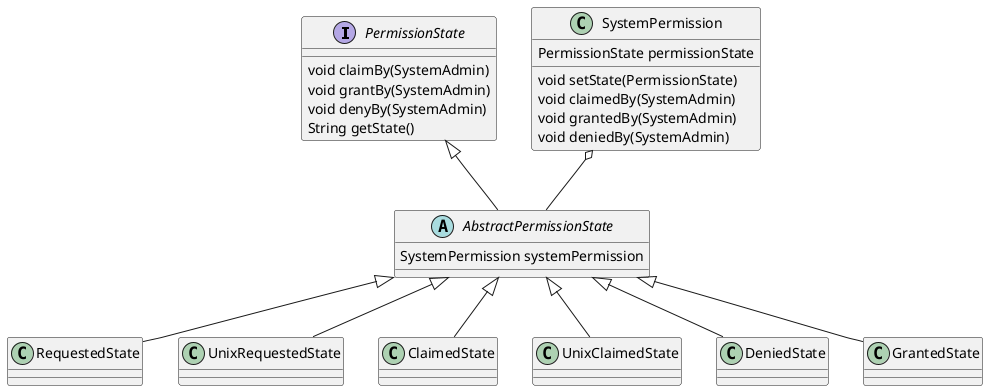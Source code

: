 @startuml

interface PermissionState
abstract AbstractPermissionState


PermissionState <|-- AbstractPermissionState
SystemPermission o-- AbstractPermissionState

AbstractPermissionState <|-- RequestedState
AbstractPermissionState <|-- UnixRequestedState
AbstractPermissionState <|-- ClaimedState
AbstractPermissionState <|-- UnixClaimedState
AbstractPermissionState <|-- DeniedState
AbstractPermissionState <|-- GrantedState


interface PermissionState {
    void claimBy(SystemAdmin)
    void grantBy(SystemAdmin)
    void denyBy(SystemAdmin)
    String getState()
}

abstract AbstractPermissionState {
    SystemPermission systemPermission
}

class SystemPermission {
    PermissionState permissionState
    void setState(PermissionState)
    void claimedBy(SystemAdmin)
    void grantedBy(SystemAdmin)
    void deniedBy(SystemAdmin)
}


@enduml